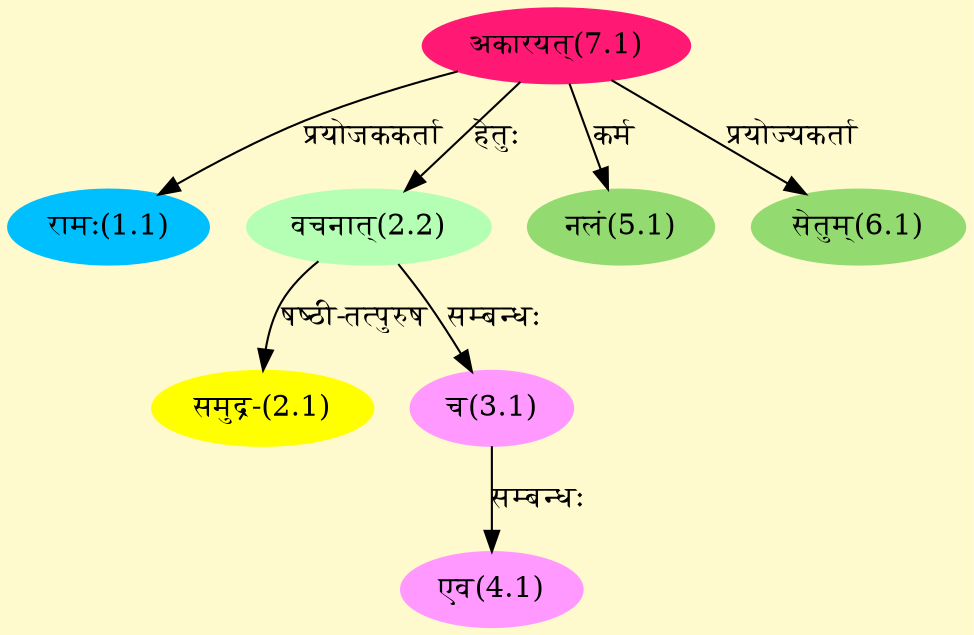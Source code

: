 digraph G{
rankdir=BT;
 compound=true;
 bgcolor="lemonchiffon1";
Node1_1 [style=filled, color="#00BFFF" label = "रामः(1.1)"]
Node7_1 [style=filled, color="#FF1975" label = "अकारयत्(7.1)"]
Node2_1 [style=filled, color="#FFFF00" label = "समुद्र-(2.1)"]
Node2_2 [style=filled, color="#B4FFB4" label = "वचनात्(2.2)"]
Node3_1 [style=filled, color="#FF99FF" label = "च(3.1)"]
Node4_1 [style=filled, color="#FF99FF" label = "एव(4.1)"]
Node5_1 [style=filled, color="#93DB70" label = "नलं(5.1)"]
Node6_1 [style=filled, color="#93DB70" label = "सेतुम्(6.1)"]
/* Start of Relations section */

Node1_1 -> Node7_1 [  label="प्रयोजककर्ता"  dir="back" ]
Node2_1 -> Node2_2 [  label="षष्ठी-तत्पुरुष"  dir="back" ]
Node2_2 -> Node7_1 [  label="हेतुः"  dir="back" ]
Node3_1 -> Node2_2 [  label="सम्बन्धः"  dir="back" ]
Node4_1 -> Node3_1 [  label="सम्बन्धः"  dir="back" ]
Node5_1 -> Node7_1 [  label="कर्म"  dir="back" ]
Node6_1 -> Node7_1 [  label="प्रयोज्यकर्ता"  dir="back" ]
}

